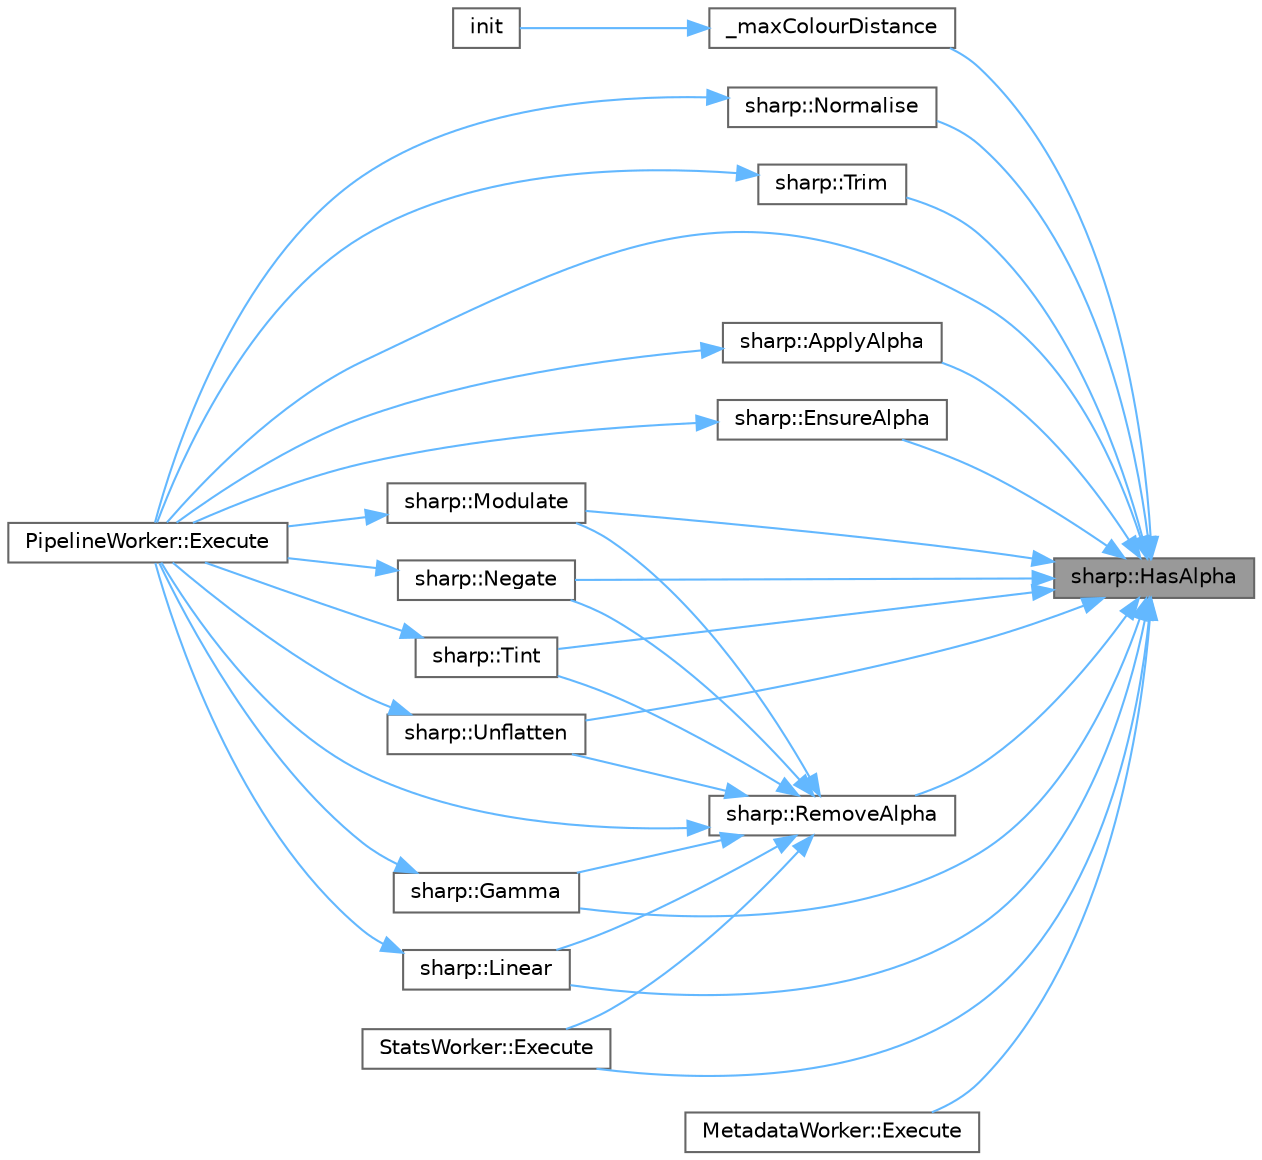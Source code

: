 digraph "sharp::HasAlpha"
{
 // LATEX_PDF_SIZE
  bgcolor="transparent";
  edge [fontname=Helvetica,fontsize=10,labelfontname=Helvetica,labelfontsize=10];
  node [fontname=Helvetica,fontsize=10,shape=box,height=0.2,width=0.4];
  rankdir="RL";
  Node1 [id="Node000001",label="sharp::HasAlpha",height=0.2,width=0.4,color="gray40", fillcolor="grey60", style="filled", fontcolor="black",tooltip=" "];
  Node1 -> Node2 [id="edge1_Node000001_Node000002",dir="back",color="steelblue1",style="solid",tooltip=" "];
  Node2 [id="Node000002",label="_maxColourDistance",height=0.2,width=0.4,color="grey40", fillcolor="white", style="filled",URL="$utilities_8cc.html#a9ddfd16e82b4c1dc3e4ade02ac55aa6d",tooltip=" "];
  Node2 -> Node3 [id="edge2_Node000002_Node000003",dir="back",color="steelblue1",style="solid",tooltip=" "];
  Node3 [id="Node000003",label="init",height=0.2,width=0.4,color="grey40", fillcolor="white", style="filled",URL="$sharp_8cc.html#adb8d15b3cfb5d1285f3f5505d7659610",tooltip=" "];
  Node1 -> Node4 [id="edge3_Node000001_Node000004",dir="back",color="steelblue1",style="solid",tooltip=" "];
  Node4 [id="Node000004",label="sharp::ApplyAlpha",height=0.2,width=0.4,color="grey40", fillcolor="white", style="filled",URL="$namespacesharp.html#a13adbe20a21c239a3f743eb637755512",tooltip=" "];
  Node4 -> Node5 [id="edge4_Node000004_Node000005",dir="back",color="steelblue1",style="solid",tooltip=" "];
  Node5 [id="Node000005",label="PipelineWorker::Execute",height=0.2,width=0.4,color="grey40", fillcolor="white", style="filled",URL="$class_pipeline_worker.html#a211c92807b9a3e33632e3f9b013913a9",tooltip=" "];
  Node1 -> Node6 [id="edge5_Node000001_Node000006",dir="back",color="steelblue1",style="solid",tooltip=" "];
  Node6 [id="Node000006",label="sharp::EnsureAlpha",height=0.2,width=0.4,color="grey40", fillcolor="white", style="filled",URL="$namespacesharp.html#a9ffe97aa72ea2abbc5be3a04d2521839",tooltip=" "];
  Node6 -> Node5 [id="edge6_Node000006_Node000005",dir="back",color="steelblue1",style="solid",tooltip=" "];
  Node1 -> Node7 [id="edge7_Node000001_Node000007",dir="back",color="steelblue1",style="solid",tooltip=" "];
  Node7 [id="Node000007",label="MetadataWorker::Execute",height=0.2,width=0.4,color="grey40", fillcolor="white", style="filled",URL="$class_metadata_worker.html#a8f64ee536314d48dc36d4bd905eb469e",tooltip=" "];
  Node1 -> Node5 [id="edge8_Node000001_Node000005",dir="back",color="steelblue1",style="solid",tooltip=" "];
  Node1 -> Node8 [id="edge9_Node000001_Node000008",dir="back",color="steelblue1",style="solid",tooltip=" "];
  Node8 [id="Node000008",label="StatsWorker::Execute",height=0.2,width=0.4,color="grey40", fillcolor="white", style="filled",URL="$class_stats_worker.html#a769dc2ba398a78ac0692d0b815ecd253",tooltip=" "];
  Node1 -> Node9 [id="edge10_Node000001_Node000009",dir="back",color="steelblue1",style="solid",tooltip=" "];
  Node9 [id="Node000009",label="sharp::Gamma",height=0.2,width=0.4,color="grey40", fillcolor="white", style="filled",URL="$namespacesharp.html#a19a235cf0741db74b1b72887a17578ef",tooltip=" "];
  Node9 -> Node5 [id="edge11_Node000009_Node000005",dir="back",color="steelblue1",style="solid",tooltip=" "];
  Node1 -> Node10 [id="edge12_Node000001_Node000010",dir="back",color="steelblue1",style="solid",tooltip=" "];
  Node10 [id="Node000010",label="sharp::Linear",height=0.2,width=0.4,color="grey40", fillcolor="white", style="filled",URL="$namespacesharp.html#a480dbca562782c182e0a65f431be3682",tooltip=" "];
  Node10 -> Node5 [id="edge13_Node000010_Node000005",dir="back",color="steelblue1",style="solid",tooltip=" "];
  Node1 -> Node11 [id="edge14_Node000001_Node000011",dir="back",color="steelblue1",style="solid",tooltip=" "];
  Node11 [id="Node000011",label="sharp::Modulate",height=0.2,width=0.4,color="grey40", fillcolor="white", style="filled",URL="$namespacesharp.html#aab59329bba83ce23554b220d37fb3d2d",tooltip=" "];
  Node11 -> Node5 [id="edge15_Node000011_Node000005",dir="back",color="steelblue1",style="solid",tooltip=" "];
  Node1 -> Node12 [id="edge16_Node000001_Node000012",dir="back",color="steelblue1",style="solid",tooltip=" "];
  Node12 [id="Node000012",label="sharp::Negate",height=0.2,width=0.4,color="grey40", fillcolor="white", style="filled",URL="$namespacesharp.html#af204b1afcdeb289cb3806d6d0bb77505",tooltip=" "];
  Node12 -> Node5 [id="edge17_Node000012_Node000005",dir="back",color="steelblue1",style="solid",tooltip=" "];
  Node1 -> Node13 [id="edge18_Node000001_Node000013",dir="back",color="steelblue1",style="solid",tooltip=" "];
  Node13 [id="Node000013",label="sharp::Normalise",height=0.2,width=0.4,color="grey40", fillcolor="white", style="filled",URL="$namespacesharp.html#aec915aa3abc965997bb4dabea41a8446",tooltip=" "];
  Node13 -> Node5 [id="edge19_Node000013_Node000005",dir="back",color="steelblue1",style="solid",tooltip=" "];
  Node1 -> Node14 [id="edge20_Node000001_Node000014",dir="back",color="steelblue1",style="solid",tooltip=" "];
  Node14 [id="Node000014",label="sharp::RemoveAlpha",height=0.2,width=0.4,color="grey40", fillcolor="white", style="filled",URL="$namespacesharp.html#a74b4ba1780bf0ef20bfc6dc02482505c",tooltip=" "];
  Node14 -> Node5 [id="edge21_Node000014_Node000005",dir="back",color="steelblue1",style="solid",tooltip=" "];
  Node14 -> Node8 [id="edge22_Node000014_Node000008",dir="back",color="steelblue1",style="solid",tooltip=" "];
  Node14 -> Node9 [id="edge23_Node000014_Node000009",dir="back",color="steelblue1",style="solid",tooltip=" "];
  Node14 -> Node10 [id="edge24_Node000014_Node000010",dir="back",color="steelblue1",style="solid",tooltip=" "];
  Node14 -> Node11 [id="edge25_Node000014_Node000011",dir="back",color="steelblue1",style="solid",tooltip=" "];
  Node14 -> Node12 [id="edge26_Node000014_Node000012",dir="back",color="steelblue1",style="solid",tooltip=" "];
  Node14 -> Node15 [id="edge27_Node000014_Node000015",dir="back",color="steelblue1",style="solid",tooltip=" "];
  Node15 [id="Node000015",label="sharp::Tint",height=0.2,width=0.4,color="grey40", fillcolor="white", style="filled",URL="$namespacesharp.html#ac49cfec880ce50dc5a33a4d69e031c09",tooltip=" "];
  Node15 -> Node5 [id="edge28_Node000015_Node000005",dir="back",color="steelblue1",style="solid",tooltip=" "];
  Node14 -> Node16 [id="edge29_Node000014_Node000016",dir="back",color="steelblue1",style="solid",tooltip=" "];
  Node16 [id="Node000016",label="sharp::Unflatten",height=0.2,width=0.4,color="grey40", fillcolor="white", style="filled",URL="$namespacesharp.html#af81c60597e6e40d3adb1ff340d95f36a",tooltip=" "];
  Node16 -> Node5 [id="edge30_Node000016_Node000005",dir="back",color="steelblue1",style="solid",tooltip=" "];
  Node1 -> Node15 [id="edge31_Node000001_Node000015",dir="back",color="steelblue1",style="solid",tooltip=" "];
  Node1 -> Node17 [id="edge32_Node000001_Node000017",dir="back",color="steelblue1",style="solid",tooltip=" "];
  Node17 [id="Node000017",label="sharp::Trim",height=0.2,width=0.4,color="grey40", fillcolor="white", style="filled",URL="$namespacesharp.html#ab5336fa736b1a730f7058e89c940cff6",tooltip=" "];
  Node17 -> Node5 [id="edge33_Node000017_Node000005",dir="back",color="steelblue1",style="solid",tooltip=" "];
  Node1 -> Node16 [id="edge34_Node000001_Node000016",dir="back",color="steelblue1",style="solid",tooltip=" "];
}
